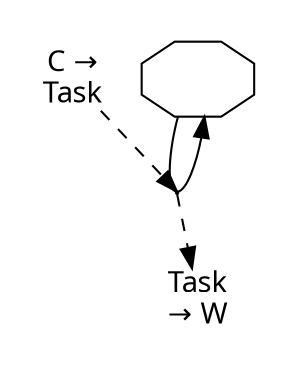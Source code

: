 digraph {
color=white;
graph [ fontname="sans-serif" ];
node [ fontname="sans-serif" ];
edge [ fontname="sans-serif" ];
A_0_true [ label="", shape=octagon ];
subgraph cluster_0 {
T_0_18446744073709551615 [ shape=point, height=0.015, width=0.015 ];
A_0_true -> T_0_18446744073709551615 [ arrowhead=none, direction=forward ];
T_0_18446744073709551615 -> A_0_true;
D_0_18446744073709551615_1 [ label="C &#8594;\nTask", shape=plain ];
D_0_18446744073709551615_1 -> T_0_18446744073709551615 [ color=Black, style=dashed ];
S_0_18446744073709551615_2 [ label="Task\n&#8594; W", shape=plain ];
T_0_18446744073709551615 -> S_0_18446744073709551615_2 [ color=Black, style=dashed ];
S_0_18446744073709551615_2 -> A_0_true [ style=invis ];
}
}
